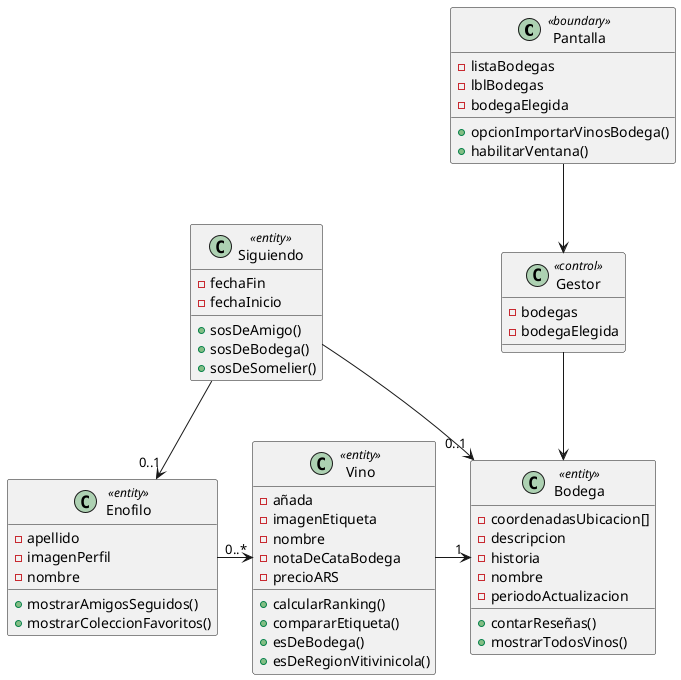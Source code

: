 @startuml clases

class Pantalla <<boundary>> {
    - listaBodegas
    - lblBodegas
    - bodegaElegida
    + opcionImportarVinosBodega()
    + habilitarVentana()
}

class Gestor <<control>> {
    - bodegas
    - bodegaElegida
}

class Bodega <<entity>> {
    - coordenadasUbicacion[]
    - descripcion
    - historia
    - nombre
    - periodoActualizacion
    + contarReseñas()
    + mostrarTodosVinos()
}

class Vino <<entity>> {
    - añada
    - imagenEtiqueta
    - nombre
    - notaDeCataBodega
    - precioARS
    + calcularRanking()
    + compararEtiqueta()
    + esDeBodega()
    + esDeRegionVitivinicola()
}

class Siguiendo <<entity>> {
    - fechaFin
    - fechaInicio
    + sosDeAmigo()
    + sosDeBodega()
    + sosDeSomelier()
}

class Enofilo <<entity>> {
    - apellido
    - imagenPerfil
    - nombre
    + mostrarAmigosSeguidos()
    +mostrarColeccionFavoritos()
}

Pantalla --> Gestor
Gestor --> Bodega
Vino -> "1" Bodega
Siguiendo --> "0..1" Bodega
Siguiendo -> "0..1" Enofilo
Enofilo -> "0..*" Vino
@enduml
